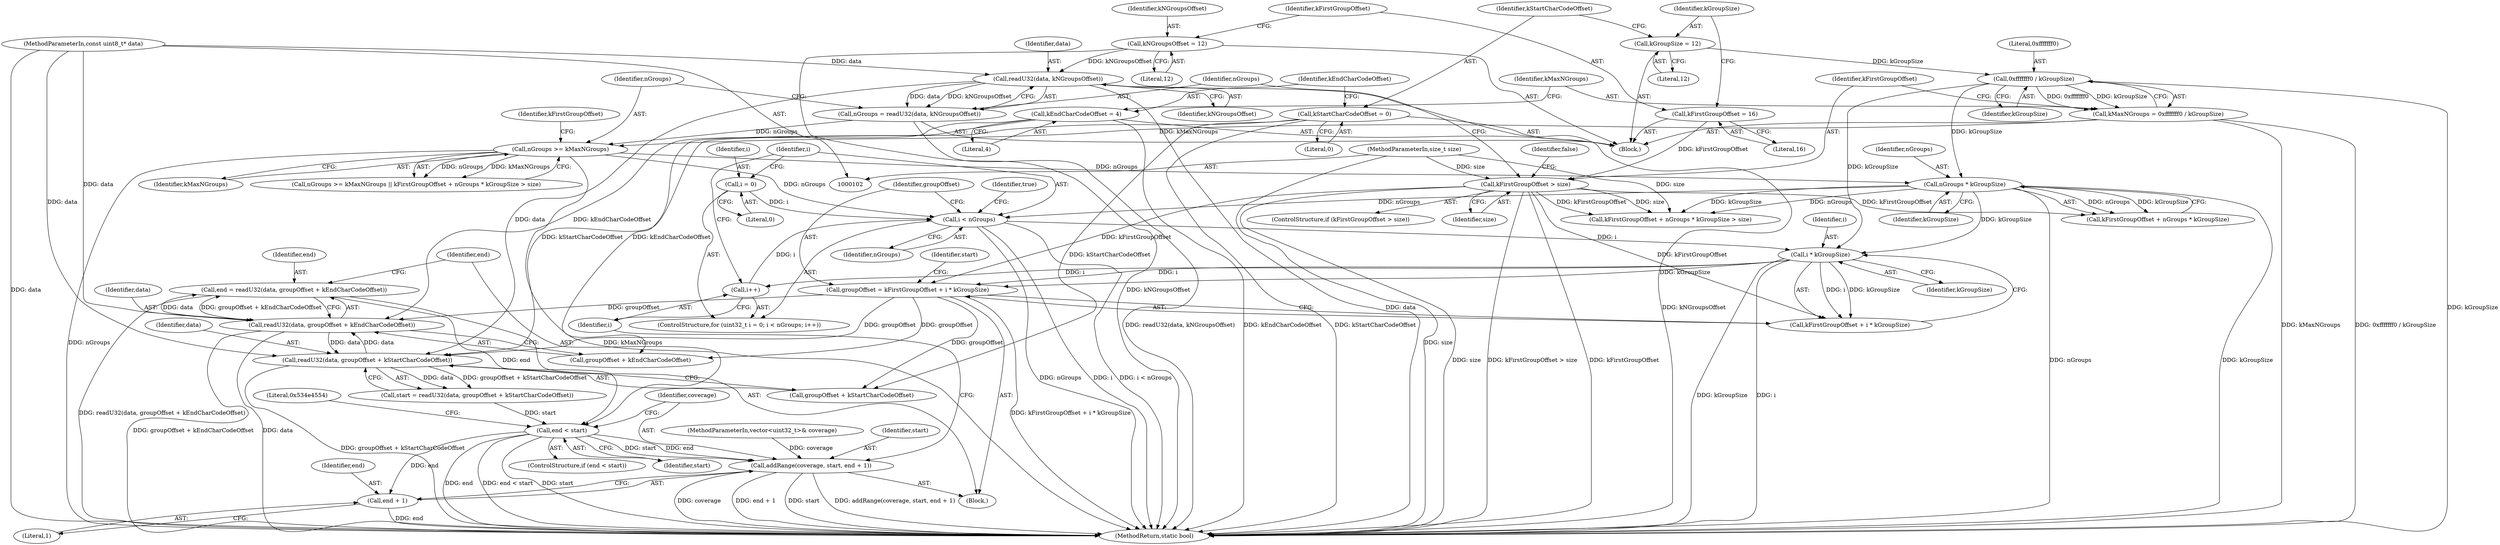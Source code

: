digraph "0_Android_f4785aa1947b8d22d5b19559ef1ca526d98e0e73@API" {
"1000192" [label="(Call,end = readU32(data, groupOffset + kEndCharCodeOffset))"];
"1000194" [label="(Call,readU32(data, groupOffset + kEndCharCodeOffset))"];
"1000186" [label="(Call,readU32(data, groupOffset + kStartCharCodeOffset))"];
"1000143" [label="(Call,readU32(data, kNGroupsOffset))"];
"1000104" [label="(MethodParameterIn,const uint8_t* data)"];
"1000108" [label="(Call,kNGroupsOffset = 12)"];
"1000176" [label="(Call,groupOffset = kFirstGroupOffset + i * kGroupSize)"];
"1000134" [label="(Call,kFirstGroupOffset > size)"];
"1000112" [label="(Call,kFirstGroupOffset = 16)"];
"1000105" [label="(MethodParameterIn,size_t size)"];
"1000180" [label="(Call,i * kGroupSize)"];
"1000169" [label="(Call,i < nGroups)"];
"1000166" [label="(Call,i = 0)"];
"1000172" [label="(Call,i++)"];
"1000154" [label="(Call,nGroups * kGroupSize)"];
"1000148" [label="(Call,nGroups >= kMaxNGroups)"];
"1000141" [label="(Call,nGroups = readU32(data, kNGroupsOffset))"];
"1000128" [label="(Call,kMaxNGroups = 0xfffffff0 / kGroupSize)"];
"1000130" [label="(Call,0xfffffff0 / kGroupSize)"];
"1000116" [label="(Call,kGroupSize = 12)"];
"1000120" [label="(Call,kStartCharCodeOffset = 0)"];
"1000124" [label="(Call,kEndCharCodeOffset = 4)"];
"1000200" [label="(Call,end < start)"];
"1000209" [label="(Call,addRange(coverage, start, end + 1))"];
"1000212" [label="(Call,end + 1)"];
"1000106" [label="(Block,)"];
"1000177" [label="(Identifier,groupOffset)"];
"1000112" [label="(Call,kFirstGroupOffset = 16)"];
"1000164" [label="(ControlStructure,for (uint32_t i = 0; i < nGroups; i++))"];
"1000139" [label="(Identifier,false)"];
"1000122" [label="(Literal,0)"];
"1000176" [label="(Call,groupOffset = kFirstGroupOffset + i * kGroupSize)"];
"1000195" [label="(Identifier,data)"];
"1000174" [label="(Block,)"];
"1000113" [label="(Identifier,kFirstGroupOffset)"];
"1000169" [label="(Call,i < nGroups)"];
"1000116" [label="(Call,kGroupSize = 12)"];
"1000114" [label="(Literal,16)"];
"1000170" [label="(Identifier,i)"];
"1000200" [label="(Call,end < start)"];
"1000194" [label="(Call,readU32(data, groupOffset + kEndCharCodeOffset))"];
"1000180" [label="(Call,i * kGroupSize)"];
"1000152" [label="(Call,kFirstGroupOffset + nGroups * kGroupSize)"];
"1000144" [label="(Identifier,data)"];
"1000166" [label="(Call,i = 0)"];
"1000148" [label="(Call,nGroups >= kMaxNGroups)"];
"1000118" [label="(Literal,12)"];
"1000126" [label="(Literal,4)"];
"1000192" [label="(Call,end = readU32(data, groupOffset + kEndCharCodeOffset))"];
"1000125" [label="(Identifier,kEndCharCodeOffset)"];
"1000214" [label="(Literal,1)"];
"1000187" [label="(Identifier,data)"];
"1000173" [label="(Identifier,i)"];
"1000147" [label="(Call,nGroups >= kMaxNGroups || kFirstGroupOffset + nGroups * kGroupSize > size)"];
"1000211" [label="(Identifier,start)"];
"1000128" [label="(Call,kMaxNGroups = 0xfffffff0 / kGroupSize)"];
"1000108" [label="(Call,kNGroupsOffset = 12)"];
"1000205" [label="(Literal,0x534e4554)"];
"1000213" [label="(Identifier,end)"];
"1000133" [label="(ControlStructure,if (kFirstGroupOffset > size))"];
"1000154" [label="(Call,nGroups * kGroupSize)"];
"1000209" [label="(Call,addRange(coverage, start, end + 1))"];
"1000186" [label="(Call,readU32(data, groupOffset + kStartCharCodeOffset))"];
"1000151" [label="(Call,kFirstGroupOffset + nGroups * kGroupSize > size)"];
"1000109" [label="(Identifier,kNGroupsOffset)"];
"1000103" [label="(MethodParameterIn,vector<uint32_t>& coverage)"];
"1000193" [label="(Identifier,end)"];
"1000110" [label="(Literal,12)"];
"1000181" [label="(Identifier,i)"];
"1000210" [label="(Identifier,coverage)"];
"1000171" [label="(Identifier,nGroups)"];
"1000136" [label="(Identifier,size)"];
"1000150" [label="(Identifier,kMaxNGroups)"];
"1000131" [label="(Literal,0xfffffff0)"];
"1000178" [label="(Call,kFirstGroupOffset + i * kGroupSize)"];
"1000199" [label="(ControlStructure,if (end < start))"];
"1000182" [label="(Identifier,kGroupSize)"];
"1000129" [label="(Identifier,kMaxNGroups)"];
"1000167" [label="(Identifier,i)"];
"1000149" [label="(Identifier,nGroups)"];
"1000153" [label="(Identifier,kFirstGroupOffset)"];
"1000217" [label="(MethodReturn,static bool)"];
"1000143" [label="(Call,readU32(data, kNGroupsOffset))"];
"1000121" [label="(Identifier,kStartCharCodeOffset)"];
"1000202" [label="(Identifier,start)"];
"1000185" [label="(Identifier,start)"];
"1000142" [label="(Identifier,nGroups)"];
"1000188" [label="(Call,groupOffset + kStartCharCodeOffset)"];
"1000155" [label="(Identifier,nGroups)"];
"1000105" [label="(MethodParameterIn,size_t size)"];
"1000104" [label="(MethodParameterIn,const uint8_t* data)"];
"1000135" [label="(Identifier,kFirstGroupOffset)"];
"1000201" [label="(Identifier,end)"];
"1000134" [label="(Call,kFirstGroupOffset > size)"];
"1000130" [label="(Call,0xfffffff0 / kGroupSize)"];
"1000216" [label="(Identifier,true)"];
"1000156" [label="(Identifier,kGroupSize)"];
"1000132" [label="(Identifier,kGroupSize)"];
"1000196" [label="(Call,groupOffset + kEndCharCodeOffset)"];
"1000184" [label="(Call,start = readU32(data, groupOffset + kStartCharCodeOffset))"];
"1000212" [label="(Call,end + 1)"];
"1000141" [label="(Call,nGroups = readU32(data, kNGroupsOffset))"];
"1000124" [label="(Call,kEndCharCodeOffset = 4)"];
"1000120" [label="(Call,kStartCharCodeOffset = 0)"];
"1000117" [label="(Identifier,kGroupSize)"];
"1000168" [label="(Literal,0)"];
"1000172" [label="(Call,i++)"];
"1000145" [label="(Identifier,kNGroupsOffset)"];
"1000192" -> "1000174"  [label="AST: "];
"1000192" -> "1000194"  [label="CFG: "];
"1000193" -> "1000192"  [label="AST: "];
"1000194" -> "1000192"  [label="AST: "];
"1000201" -> "1000192"  [label="CFG: "];
"1000192" -> "1000217"  [label="DDG: readU32(data, groupOffset + kEndCharCodeOffset)"];
"1000194" -> "1000192"  [label="DDG: data"];
"1000194" -> "1000192"  [label="DDG: groupOffset + kEndCharCodeOffset"];
"1000192" -> "1000200"  [label="DDG: end"];
"1000194" -> "1000196"  [label="CFG: "];
"1000195" -> "1000194"  [label="AST: "];
"1000196" -> "1000194"  [label="AST: "];
"1000194" -> "1000217"  [label="DDG: groupOffset + kEndCharCodeOffset"];
"1000194" -> "1000217"  [label="DDG: data"];
"1000194" -> "1000186"  [label="DDG: data"];
"1000186" -> "1000194"  [label="DDG: data"];
"1000104" -> "1000194"  [label="DDG: data"];
"1000176" -> "1000194"  [label="DDG: groupOffset"];
"1000124" -> "1000194"  [label="DDG: kEndCharCodeOffset"];
"1000186" -> "1000184"  [label="AST: "];
"1000186" -> "1000188"  [label="CFG: "];
"1000187" -> "1000186"  [label="AST: "];
"1000188" -> "1000186"  [label="AST: "];
"1000184" -> "1000186"  [label="CFG: "];
"1000186" -> "1000217"  [label="DDG: groupOffset + kStartCharCodeOffset"];
"1000186" -> "1000184"  [label="DDG: data"];
"1000186" -> "1000184"  [label="DDG: groupOffset + kStartCharCodeOffset"];
"1000143" -> "1000186"  [label="DDG: data"];
"1000104" -> "1000186"  [label="DDG: data"];
"1000176" -> "1000186"  [label="DDG: groupOffset"];
"1000120" -> "1000186"  [label="DDG: kStartCharCodeOffset"];
"1000143" -> "1000141"  [label="AST: "];
"1000143" -> "1000145"  [label="CFG: "];
"1000144" -> "1000143"  [label="AST: "];
"1000145" -> "1000143"  [label="AST: "];
"1000141" -> "1000143"  [label="CFG: "];
"1000143" -> "1000217"  [label="DDG: data"];
"1000143" -> "1000217"  [label="DDG: kNGroupsOffset"];
"1000143" -> "1000141"  [label="DDG: data"];
"1000143" -> "1000141"  [label="DDG: kNGroupsOffset"];
"1000104" -> "1000143"  [label="DDG: data"];
"1000108" -> "1000143"  [label="DDG: kNGroupsOffset"];
"1000104" -> "1000102"  [label="AST: "];
"1000104" -> "1000217"  [label="DDG: data"];
"1000108" -> "1000106"  [label="AST: "];
"1000108" -> "1000110"  [label="CFG: "];
"1000109" -> "1000108"  [label="AST: "];
"1000110" -> "1000108"  [label="AST: "];
"1000113" -> "1000108"  [label="CFG: "];
"1000108" -> "1000217"  [label="DDG: kNGroupsOffset"];
"1000176" -> "1000174"  [label="AST: "];
"1000176" -> "1000178"  [label="CFG: "];
"1000177" -> "1000176"  [label="AST: "];
"1000178" -> "1000176"  [label="AST: "];
"1000185" -> "1000176"  [label="CFG: "];
"1000176" -> "1000217"  [label="DDG: kFirstGroupOffset + i * kGroupSize"];
"1000134" -> "1000176"  [label="DDG: kFirstGroupOffset"];
"1000180" -> "1000176"  [label="DDG: i"];
"1000180" -> "1000176"  [label="DDG: kGroupSize"];
"1000176" -> "1000188"  [label="DDG: groupOffset"];
"1000176" -> "1000196"  [label="DDG: groupOffset"];
"1000134" -> "1000133"  [label="AST: "];
"1000134" -> "1000136"  [label="CFG: "];
"1000135" -> "1000134"  [label="AST: "];
"1000136" -> "1000134"  [label="AST: "];
"1000139" -> "1000134"  [label="CFG: "];
"1000142" -> "1000134"  [label="CFG: "];
"1000134" -> "1000217"  [label="DDG: kFirstGroupOffset > size"];
"1000134" -> "1000217"  [label="DDG: kFirstGroupOffset"];
"1000134" -> "1000217"  [label="DDG: size"];
"1000112" -> "1000134"  [label="DDG: kFirstGroupOffset"];
"1000105" -> "1000134"  [label="DDG: size"];
"1000134" -> "1000151"  [label="DDG: kFirstGroupOffset"];
"1000134" -> "1000151"  [label="DDG: size"];
"1000134" -> "1000152"  [label="DDG: kFirstGroupOffset"];
"1000134" -> "1000178"  [label="DDG: kFirstGroupOffset"];
"1000112" -> "1000106"  [label="AST: "];
"1000112" -> "1000114"  [label="CFG: "];
"1000113" -> "1000112"  [label="AST: "];
"1000114" -> "1000112"  [label="AST: "];
"1000117" -> "1000112"  [label="CFG: "];
"1000105" -> "1000102"  [label="AST: "];
"1000105" -> "1000217"  [label="DDG: size"];
"1000105" -> "1000151"  [label="DDG: size"];
"1000180" -> "1000178"  [label="AST: "];
"1000180" -> "1000182"  [label="CFG: "];
"1000181" -> "1000180"  [label="AST: "];
"1000182" -> "1000180"  [label="AST: "];
"1000178" -> "1000180"  [label="CFG: "];
"1000180" -> "1000217"  [label="DDG: i"];
"1000180" -> "1000217"  [label="DDG: kGroupSize"];
"1000180" -> "1000172"  [label="DDG: i"];
"1000180" -> "1000178"  [label="DDG: i"];
"1000180" -> "1000178"  [label="DDG: kGroupSize"];
"1000169" -> "1000180"  [label="DDG: i"];
"1000130" -> "1000180"  [label="DDG: kGroupSize"];
"1000154" -> "1000180"  [label="DDG: kGroupSize"];
"1000169" -> "1000164"  [label="AST: "];
"1000169" -> "1000171"  [label="CFG: "];
"1000170" -> "1000169"  [label="AST: "];
"1000171" -> "1000169"  [label="AST: "];
"1000177" -> "1000169"  [label="CFG: "];
"1000216" -> "1000169"  [label="CFG: "];
"1000169" -> "1000217"  [label="DDG: i < nGroups"];
"1000169" -> "1000217"  [label="DDG: nGroups"];
"1000169" -> "1000217"  [label="DDG: i"];
"1000166" -> "1000169"  [label="DDG: i"];
"1000172" -> "1000169"  [label="DDG: i"];
"1000154" -> "1000169"  [label="DDG: nGroups"];
"1000148" -> "1000169"  [label="DDG: nGroups"];
"1000166" -> "1000164"  [label="AST: "];
"1000166" -> "1000168"  [label="CFG: "];
"1000167" -> "1000166"  [label="AST: "];
"1000168" -> "1000166"  [label="AST: "];
"1000170" -> "1000166"  [label="CFG: "];
"1000172" -> "1000164"  [label="AST: "];
"1000172" -> "1000173"  [label="CFG: "];
"1000173" -> "1000172"  [label="AST: "];
"1000170" -> "1000172"  [label="CFG: "];
"1000154" -> "1000152"  [label="AST: "];
"1000154" -> "1000156"  [label="CFG: "];
"1000155" -> "1000154"  [label="AST: "];
"1000156" -> "1000154"  [label="AST: "];
"1000152" -> "1000154"  [label="CFG: "];
"1000154" -> "1000217"  [label="DDG: nGroups"];
"1000154" -> "1000217"  [label="DDG: kGroupSize"];
"1000154" -> "1000151"  [label="DDG: nGroups"];
"1000154" -> "1000151"  [label="DDG: kGroupSize"];
"1000154" -> "1000152"  [label="DDG: nGroups"];
"1000154" -> "1000152"  [label="DDG: kGroupSize"];
"1000148" -> "1000154"  [label="DDG: nGroups"];
"1000130" -> "1000154"  [label="DDG: kGroupSize"];
"1000148" -> "1000147"  [label="AST: "];
"1000148" -> "1000150"  [label="CFG: "];
"1000149" -> "1000148"  [label="AST: "];
"1000150" -> "1000148"  [label="AST: "];
"1000153" -> "1000148"  [label="CFG: "];
"1000147" -> "1000148"  [label="CFG: "];
"1000148" -> "1000217"  [label="DDG: nGroups"];
"1000148" -> "1000217"  [label="DDG: kMaxNGroups"];
"1000148" -> "1000147"  [label="DDG: nGroups"];
"1000148" -> "1000147"  [label="DDG: kMaxNGroups"];
"1000141" -> "1000148"  [label="DDG: nGroups"];
"1000128" -> "1000148"  [label="DDG: kMaxNGroups"];
"1000141" -> "1000106"  [label="AST: "];
"1000142" -> "1000141"  [label="AST: "];
"1000149" -> "1000141"  [label="CFG: "];
"1000141" -> "1000217"  [label="DDG: readU32(data, kNGroupsOffset)"];
"1000128" -> "1000106"  [label="AST: "];
"1000128" -> "1000130"  [label="CFG: "];
"1000129" -> "1000128"  [label="AST: "];
"1000130" -> "1000128"  [label="AST: "];
"1000135" -> "1000128"  [label="CFG: "];
"1000128" -> "1000217"  [label="DDG: 0xfffffff0 / kGroupSize"];
"1000128" -> "1000217"  [label="DDG: kMaxNGroups"];
"1000130" -> "1000128"  [label="DDG: 0xfffffff0"];
"1000130" -> "1000128"  [label="DDG: kGroupSize"];
"1000130" -> "1000132"  [label="CFG: "];
"1000131" -> "1000130"  [label="AST: "];
"1000132" -> "1000130"  [label="AST: "];
"1000130" -> "1000217"  [label="DDG: kGroupSize"];
"1000116" -> "1000130"  [label="DDG: kGroupSize"];
"1000116" -> "1000106"  [label="AST: "];
"1000116" -> "1000118"  [label="CFG: "];
"1000117" -> "1000116"  [label="AST: "];
"1000118" -> "1000116"  [label="AST: "];
"1000121" -> "1000116"  [label="CFG: "];
"1000120" -> "1000106"  [label="AST: "];
"1000120" -> "1000122"  [label="CFG: "];
"1000121" -> "1000120"  [label="AST: "];
"1000122" -> "1000120"  [label="AST: "];
"1000125" -> "1000120"  [label="CFG: "];
"1000120" -> "1000217"  [label="DDG: kStartCharCodeOffset"];
"1000120" -> "1000188"  [label="DDG: kStartCharCodeOffset"];
"1000124" -> "1000106"  [label="AST: "];
"1000124" -> "1000126"  [label="CFG: "];
"1000125" -> "1000124"  [label="AST: "];
"1000126" -> "1000124"  [label="AST: "];
"1000129" -> "1000124"  [label="CFG: "];
"1000124" -> "1000217"  [label="DDG: kEndCharCodeOffset"];
"1000124" -> "1000196"  [label="DDG: kEndCharCodeOffset"];
"1000200" -> "1000199"  [label="AST: "];
"1000200" -> "1000202"  [label="CFG: "];
"1000201" -> "1000200"  [label="AST: "];
"1000202" -> "1000200"  [label="AST: "];
"1000205" -> "1000200"  [label="CFG: "];
"1000210" -> "1000200"  [label="CFG: "];
"1000200" -> "1000217"  [label="DDG: end"];
"1000200" -> "1000217"  [label="DDG: end < start"];
"1000200" -> "1000217"  [label="DDG: start"];
"1000184" -> "1000200"  [label="DDG: start"];
"1000200" -> "1000209"  [label="DDG: start"];
"1000200" -> "1000209"  [label="DDG: end"];
"1000200" -> "1000212"  [label="DDG: end"];
"1000209" -> "1000174"  [label="AST: "];
"1000209" -> "1000212"  [label="CFG: "];
"1000210" -> "1000209"  [label="AST: "];
"1000211" -> "1000209"  [label="AST: "];
"1000212" -> "1000209"  [label="AST: "];
"1000173" -> "1000209"  [label="CFG: "];
"1000209" -> "1000217"  [label="DDG: addRange(coverage, start, end + 1)"];
"1000209" -> "1000217"  [label="DDG: coverage"];
"1000209" -> "1000217"  [label="DDG: end + 1"];
"1000209" -> "1000217"  [label="DDG: start"];
"1000103" -> "1000209"  [label="DDG: coverage"];
"1000212" -> "1000214"  [label="CFG: "];
"1000213" -> "1000212"  [label="AST: "];
"1000214" -> "1000212"  [label="AST: "];
"1000212" -> "1000217"  [label="DDG: end"];
}
